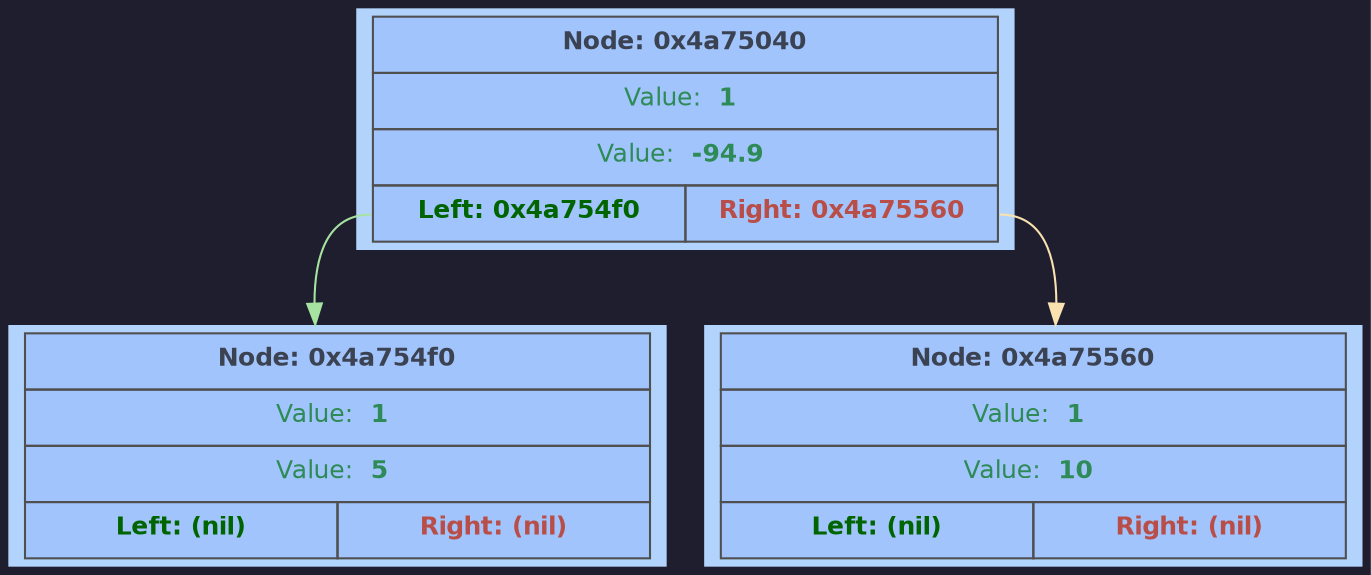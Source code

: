digraph G {
	rankdir = TB;
	bgcolor="#1e1e2e";
	node [shape=rectangle, style=filled, fontname=Helvetica, fontsize=12, fillcolor="#89b4fa", color="#cba6f7", fontcolor="#1e1e2e"];
	node0x4a75040 [shape=plaintext; style=filled; color="#fcf0d2"; fillcolor="#b2d4fc"; label = <
		         <table BORDER="0" CELLBORDER="1" CELLSPACING="0" CELLPADDING="6" BGCOLOR="#a1c4fd" COLOR="#4f4f4f">
			           <tr><td align='center' colspan='2'><FONT COLOR='#3b4252'><b>Node: 0x4a75040</b></FONT></td></tr>
			           <tr><td align='center' colspan='2'><FONT COLOR='#2e8b57'>Value: <b> 1 </b></FONT></td></tr>
			           <tr><td align='center' colspan='2'><FONT COLOR='#2e8b57'>Value: <b> -94.9 </b></FONT></td></tr>
			           <tr>
			               <td WIDTH='150' PORT='left'  align='center'><FONT COLOR='#006400'><b>Left: 0x4a754f0</b></FONT></td>
			               <td WIDTH='150' PORT='right' align='center'><FONT COLOR='#b94e48'><b>Right: 0x4a75560</b></FONT></td>
			           </tr>
		         </table> >];
	node0x4a754f0 [shape=plaintext; style=filled; color="#fcf0d2"; fillcolor="#b2d4fc"; label = <
		         <table BORDER="0" CELLBORDER="1" CELLSPACING="0" CELLPADDING="6" BGCOLOR="#a1c4fd" COLOR="#4f4f4f">
			           <tr><td align='center' colspan='2'><FONT COLOR='#3b4252'><b>Node: 0x4a754f0</b></FONT></td></tr>
			           <tr><td align='center' colspan='2'><FONT COLOR='#2e8b57'>Value: <b> 1 </b></FONT></td></tr>
			           <tr><td align='center' colspan='2'><FONT COLOR='#2e8b57'>Value: <b> 5 </b></FONT></td></tr>
			           <tr>
			               <td WIDTH='150' PORT='left'  align='center'><FONT COLOR='#006400'><b>Left: (nil)</b></FONT></td>
			               <td WIDTH='150' PORT='right' align='center'><FONT COLOR='#b94e48'><b>Right: (nil)</b></FONT></td>
			           </tr>
		         </table> >];
	node0x4a75040:left -> node0x4a754f0 [color="#a6e3a1"]
	node0x4a75560 [shape=plaintext; style=filled; color="#fcf0d2"; fillcolor="#b2d4fc"; label = <
		         <table BORDER="0" CELLBORDER="1" CELLSPACING="0" CELLPADDING="6" BGCOLOR="#a1c4fd" COLOR="#4f4f4f">
			           <tr><td align='center' colspan='2'><FONT COLOR='#3b4252'><b>Node: 0x4a75560</b></FONT></td></tr>
			           <tr><td align='center' colspan='2'><FONT COLOR='#2e8b57'>Value: <b> 1 </b></FONT></td></tr>
			           <tr><td align='center' colspan='2'><FONT COLOR='#2e8b57'>Value: <b> 10 </b></FONT></td></tr>
			           <tr>
			               <td WIDTH='150' PORT='left'  align='center'><FONT COLOR='#006400'><b>Left: (nil)</b></FONT></td>
			               <td WIDTH='150' PORT='right' align='center'><FONT COLOR='#b94e48'><b>Right: (nil)</b></FONT></td>
			           </tr>
		         </table> >];
	node0x4a75040:right -> node0x4a75560 [color="#f9e2af"]
}
